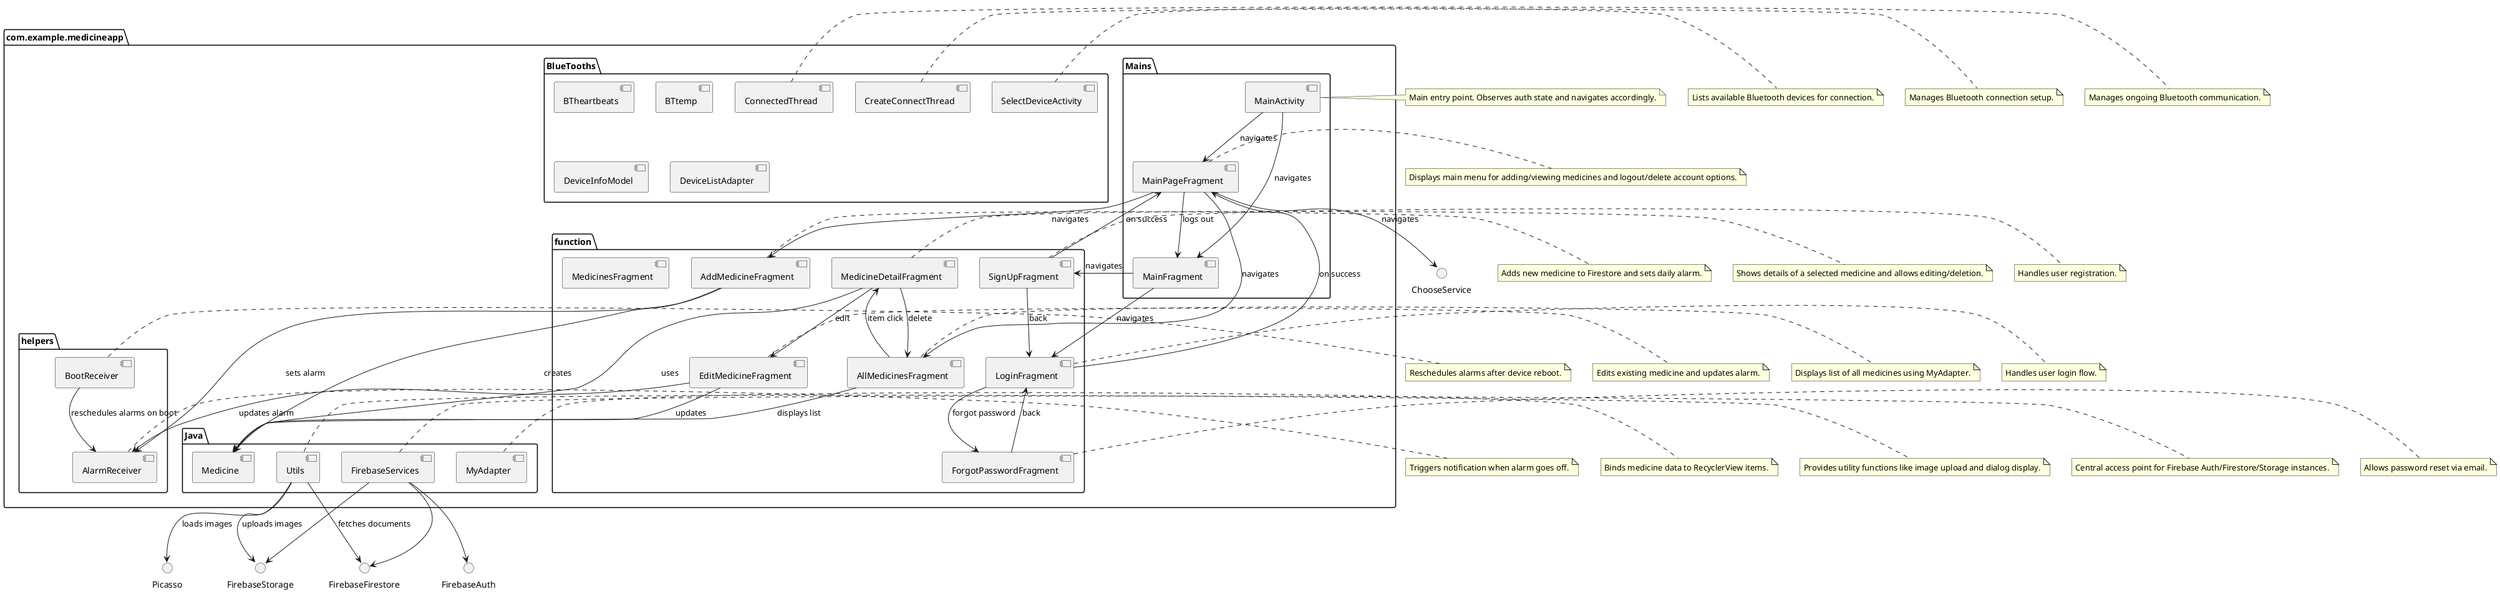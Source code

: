 @startuml
skinparam classAttributeIconSize 0
skinparam packageTitleStyle rectangle

package "com.example.medicineapp" {
    package "Mains" {
        [MainActivity]
        [MainFragment]
        [MainPageFragment]
    }

    package "function" {
        [AddMedicineFragment]
        [EditMedicineFragment]
        [LoginFragment]
        [SignUpFragment]
        [ForgotPasswordFragment]
        [AllMedicinesFragment]
        [MedicineDetailFragment]
        [MedicinesFragment]
    }

    package "Java" {
        [Medicine]
        [MyAdapter]
        [FirebaseServices]
        [Utils]
    }

    package "helpers" {
        [AlarmReceiver]
        [BootReceiver]
    }

    package "BlueTooths" {
        [BTheartbeats]
        [BTtemp]
        [SelectDeviceActivity]
        [CreateConnectThread]
        [ConnectedThread]
        [DeviceInfoModel]
        [DeviceListAdapter]
    }
}

note right of MainActivity
    Main entry point. Observes auth state and navigates accordingly.
end note

note right of MainPageFragment
    Displays main menu for adding/viewing medicines and logout/delete account options.
end note

note right of AddMedicineFragment
    Adds new medicine to Firestore and sets daily alarm.
end note

note right of EditMedicineFragment
    Edits existing medicine and updates alarm.
end note

note right of MedicineDetailFragment
    Shows details of a selected medicine and allows editing/deletion.
end note

note right of BootReceiver
    Reschedules alarms after device reboot.
end note

note right of AlarmReceiver
    Triggers notification when alarm goes off.
end note

note right of AllMedicinesFragment
    Displays list of all medicines using MyAdapter.
end note

note right of MyAdapter
    Binds medicine data to RecyclerView items.
end note

note right of Utils
    Provides utility functions like image upload and dialog display.
end note

note right of FirebaseServices
    Central access point for Firebase Auth/Firestore/Storage instances.
end note

note right of LoginFragment
    Handles user login flow.
end note

note right of SignUpFragment
    Handles user registration.
end note

note right of ForgotPasswordFragment
    Allows password reset via email.
end note

note right of SelectDeviceActivity
    Lists available Bluetooth devices for connection.
end note

note right of CreateConnectThread
    Manages Bluetooth connection setup.
end note

note right of ConnectedThread
    Manages ongoing Bluetooth communication.
end note

' Relationships
MainActivity --> MainFragment : navigates
MainActivity --> MainPageFragment : navigates
MainPageFragment --> AddMedicineFragment : navigates
MainPageFragment --> AllMedicinesFragment : navigates
MainPageFragment --> ChooseService : navigates
MainPageFragment --> MainFragment : logs out

MainFragment --> LoginFragment : navigates
MainFragment --> SignUpFragment : navigates

LoginFragment --> MainPageFragment : on success
LoginFragment --> ForgotPasswordFragment : forgot password

SignUpFragment --> LoginFragment : back
SignUpFragment --> MainPageFragment : on success

ForgotPasswordFragment --> LoginFragment : back

AllMedicinesFragment --> MedicineDetailFragment : item click
MedicineDetailFragment --> EditMedicineFragment : edit
MedicineDetailFragment --> AllMedicinesFragment : delete

AddMedicineFragment --> AlarmReceiver : sets alarm
EditMedicineFragment --> AlarmReceiver : updates alarm
BootReceiver --> AlarmReceiver : reschedules alarms on boot

Utils --> FirebaseStorage : uploads images
Utils --> FirebaseFirestore : fetches documents
Utils --> Picasso : loads images

FirebaseServices --> FirebaseAuth
FirebaseServices --> FirebaseFirestore
FirebaseServices --> FirebaseStorage

MedicineDetailFragment --> Medicine : uses
AllMedicinesFragment --> Medicine : displays list
AddMedicineFragment --> Medicine : creates
EditMedicineFragment --> Medicine : updates

@enduml